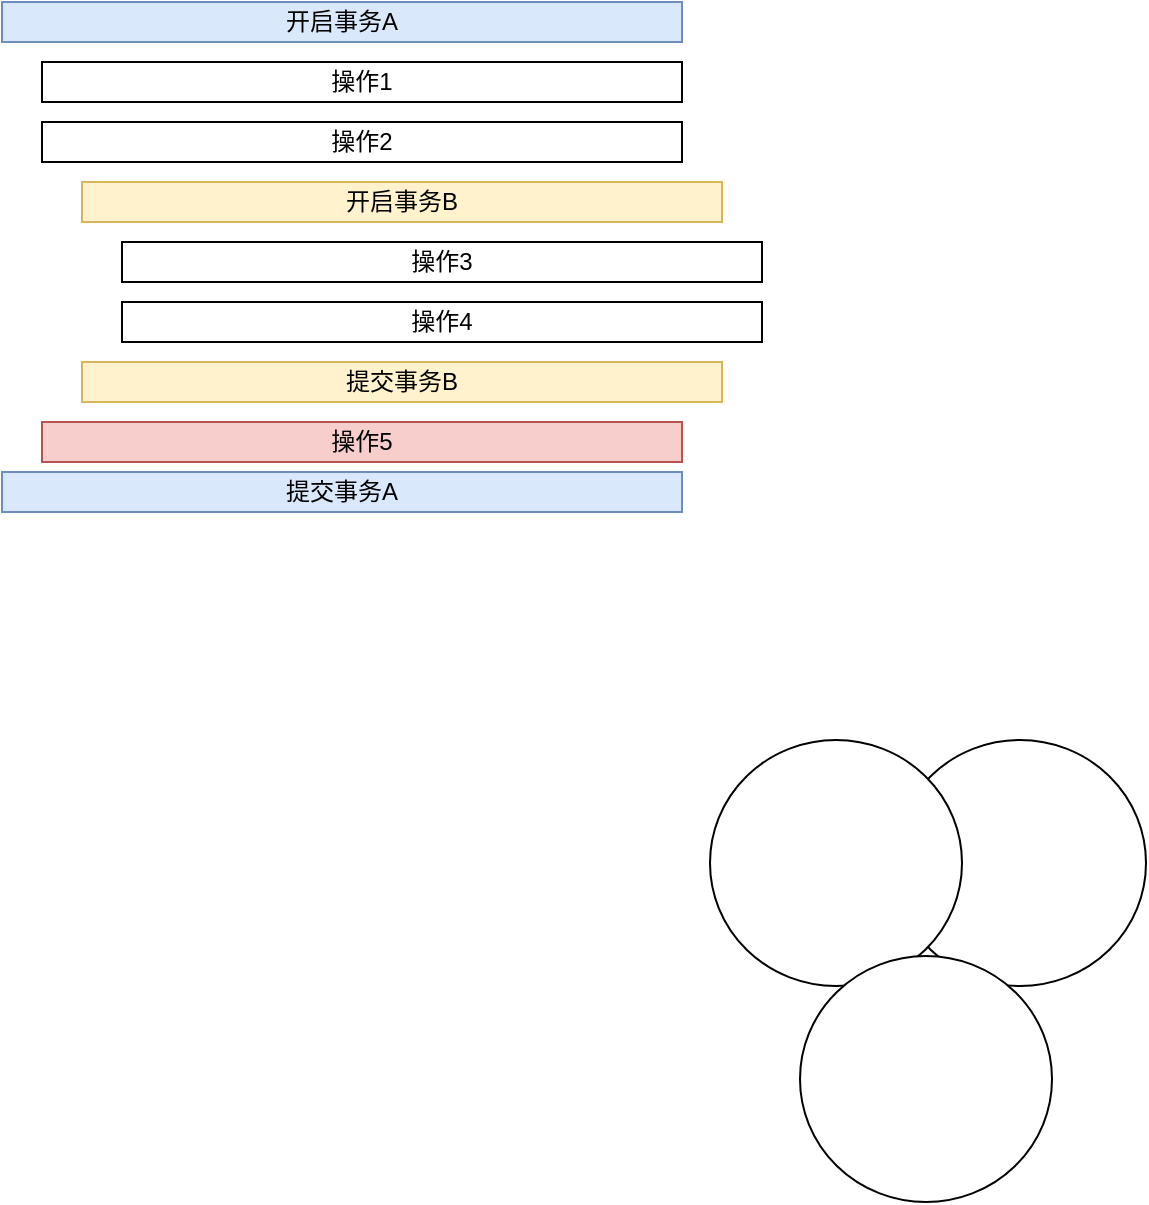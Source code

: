 <mxfile version="21.6.2" type="github">
  <diagram name="Page-1" id="GzhSxGq-bqeo7eVyVP8Y">
    <mxGraphModel dx="1562" dy="837" grid="0" gridSize="10" guides="1" tooltips="1" connect="1" arrows="1" fold="1" page="1" pageScale="1" pageWidth="850" pageHeight="1100" math="0" shadow="0">
      <root>
        <mxCell id="0" />
        <mxCell id="1" parent="0" />
        <mxCell id="f1BawXqNur_GOFj9Xza5-23" value="开启事务A" style="rounded=0;whiteSpace=wrap;html=1;fillColor=#dae8fc;strokeColor=#6c8ebf;" parent="1" vertex="1">
          <mxGeometry x="30" y="20" width="340" height="20" as="geometry" />
        </mxCell>
        <mxCell id="f1BawXqNur_GOFj9Xza5-24" value="操作1" style="rounded=0;whiteSpace=wrap;html=1;" parent="1" vertex="1">
          <mxGeometry x="50" y="50" width="320" height="20" as="geometry" />
        </mxCell>
        <mxCell id="f1BawXqNur_GOFj9Xza5-25" value="操作2" style="rounded=0;whiteSpace=wrap;html=1;" parent="1" vertex="1">
          <mxGeometry x="50" y="80" width="320" height="20" as="geometry" />
        </mxCell>
        <mxCell id="f1BawXqNur_GOFj9Xza5-26" value="开启事务B" style="rounded=0;whiteSpace=wrap;html=1;fillColor=#fff2cc;strokeColor=#d6b656;" parent="1" vertex="1">
          <mxGeometry x="70" y="110" width="320" height="20" as="geometry" />
        </mxCell>
        <mxCell id="f1BawXqNur_GOFj9Xza5-27" value="操作3" style="rounded=0;whiteSpace=wrap;html=1;" parent="1" vertex="1">
          <mxGeometry x="90" y="140" width="320" height="20" as="geometry" />
        </mxCell>
        <mxCell id="f1BawXqNur_GOFj9Xza5-28" value="操作4" style="rounded=0;whiteSpace=wrap;html=1;" parent="1" vertex="1">
          <mxGeometry x="90" y="170" width="320" height="20" as="geometry" />
        </mxCell>
        <mxCell id="f1BawXqNur_GOFj9Xza5-29" value="提交事务B" style="rounded=0;whiteSpace=wrap;html=1;fillColor=#fff2cc;strokeColor=#d6b656;" parent="1" vertex="1">
          <mxGeometry x="70" y="200" width="320" height="20" as="geometry" />
        </mxCell>
        <mxCell id="f1BawXqNur_GOFj9Xza5-30" value="提交事务A" style="rounded=0;whiteSpace=wrap;html=1;fillColor=#dae8fc;strokeColor=#6c8ebf;" parent="1" vertex="1">
          <mxGeometry x="30" y="255" width="340" height="20" as="geometry" />
        </mxCell>
        <mxCell id="f1BawXqNur_GOFj9Xza5-31" value="操作5" style="rounded=0;whiteSpace=wrap;html=1;fillColor=#f8cecc;strokeColor=#b85450;" parent="1" vertex="1">
          <mxGeometry x="50" y="230" width="320" height="20" as="geometry" />
        </mxCell>
        <mxCell id="XpBeHW_sAtIvVip-IHg_-2" value="" style="ellipse;whiteSpace=wrap;html=1;" vertex="1" parent="1">
          <mxGeometry x="476" y="389" width="126" height="123" as="geometry" />
        </mxCell>
        <mxCell id="XpBeHW_sAtIvVip-IHg_-4" value="" style="ellipse;whiteSpace=wrap;html=1;" vertex="1" parent="1">
          <mxGeometry x="384" y="389" width="126" height="123" as="geometry" />
        </mxCell>
        <mxCell id="XpBeHW_sAtIvVip-IHg_-5" value="" style="ellipse;whiteSpace=wrap;html=1;" vertex="1" parent="1">
          <mxGeometry x="429" y="497" width="126" height="123" as="geometry" />
        </mxCell>
      </root>
    </mxGraphModel>
  </diagram>
</mxfile>
